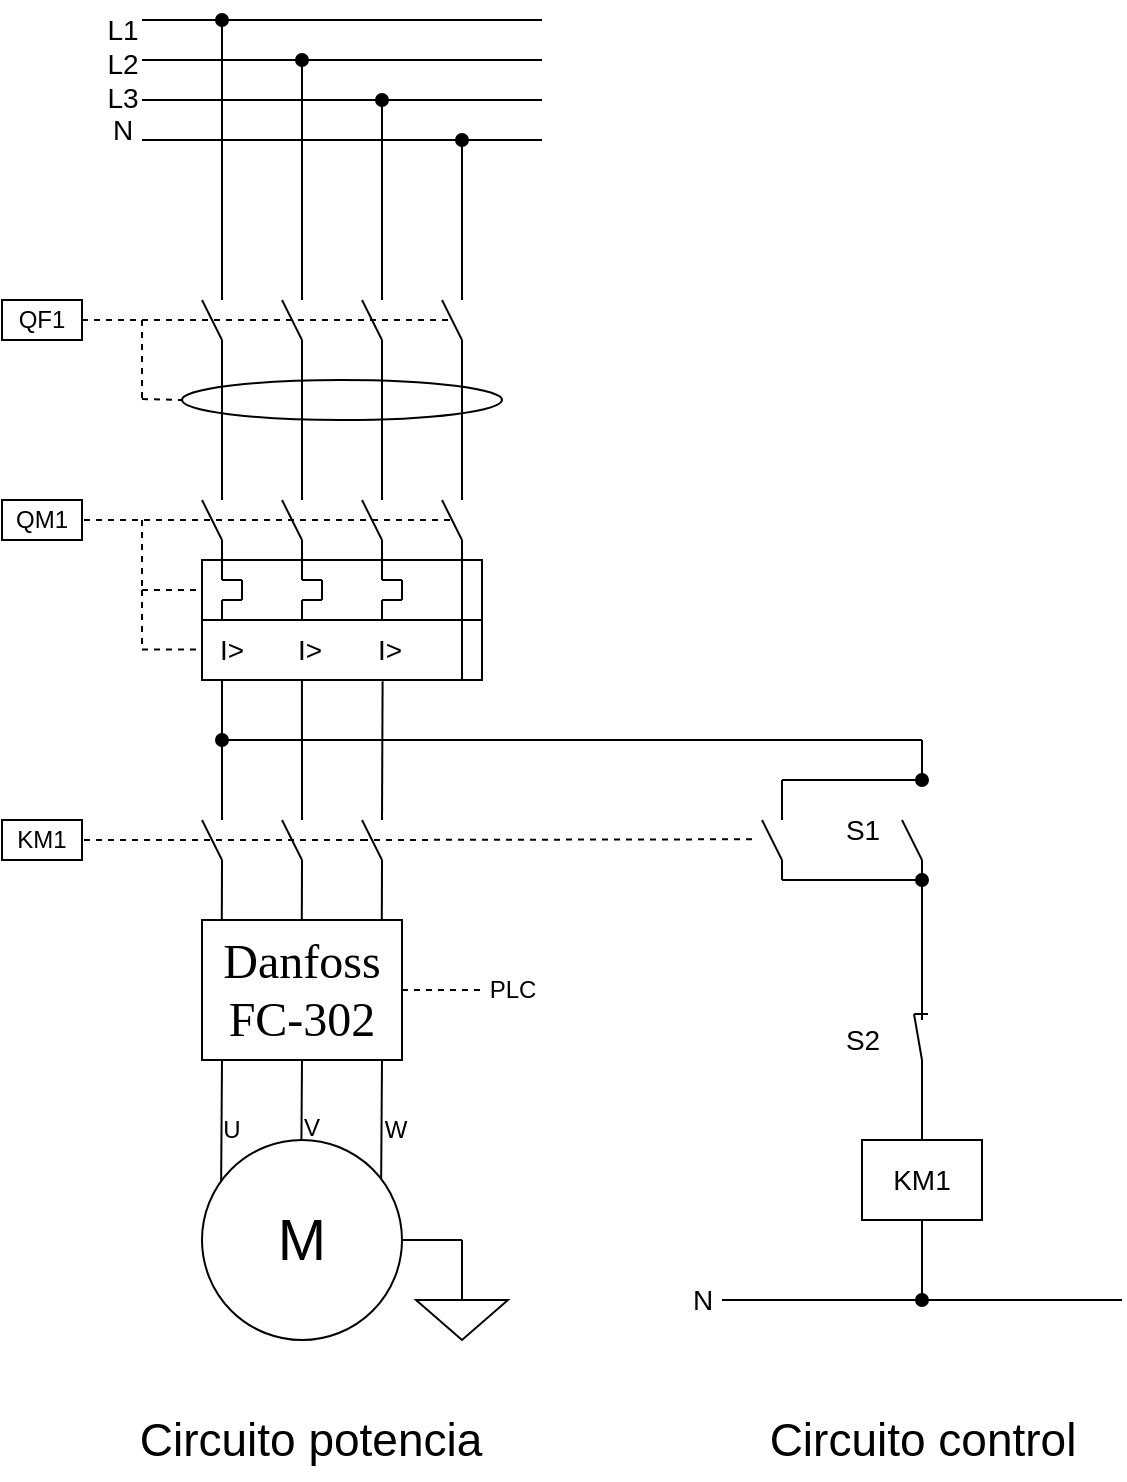 <mxfile version="20.3.0" type="device"><diagram id="zRS_A1t-5XvtUxFfe2f5" name="Page-1"><mxGraphModel dx="1240" dy="790" grid="1" gridSize="10" guides="1" tooltips="1" connect="1" arrows="1" fold="1" page="1" pageScale="1" pageWidth="850" pageHeight="1100" math="0" shadow="0"><root><mxCell id="0"/><mxCell id="1" parent="0"/><mxCell id="shaDq3g1ssLKOtD84Mqa-1" value="" style="endArrow=none;html=1;rounded=0;" parent="1" edge="1"><mxGeometry width="50" height="50" relative="1" as="geometry"><mxPoint x="160" y="40" as="sourcePoint"/><mxPoint x="360" y="40" as="targetPoint"/></mxGeometry></mxCell><mxCell id="shaDq3g1ssLKOtD84Mqa-2" value="" style="endArrow=none;html=1;rounded=0;" parent="1" edge="1"><mxGeometry width="50" height="50" relative="1" as="geometry"><mxPoint x="160" y="60" as="sourcePoint"/><mxPoint x="360" y="60" as="targetPoint"/></mxGeometry></mxCell><mxCell id="shaDq3g1ssLKOtD84Mqa-3" value="" style="endArrow=none;html=1;rounded=0;" parent="1" edge="1"><mxGeometry width="50" height="50" relative="1" as="geometry"><mxPoint x="160" y="80" as="sourcePoint"/><mxPoint x="360" y="80" as="targetPoint"/></mxGeometry></mxCell><mxCell id="shaDq3g1ssLKOtD84Mqa-4" value="&lt;font style=&quot;font-size: 14px;&quot;&gt;L1&lt;br&gt;L2&lt;br&gt;L3&lt;br&gt;N&lt;/font&gt;" style="text;html=1;align=center;verticalAlign=middle;resizable=0;points=[];autosize=1;strokeColor=none;fillColor=none;" parent="1" vertex="1"><mxGeometry x="130" y="30" width="40" height="80" as="geometry"/></mxCell><mxCell id="shaDq3g1ssLKOtD84Mqa-5" value="" style="endArrow=oval;html=1;rounded=0;startArrow=none;startFill=0;endFill=1;" parent="1" edge="1"><mxGeometry width="50" height="50" relative="1" as="geometry"><mxPoint x="200" y="180" as="sourcePoint"/><mxPoint x="200" y="40" as="targetPoint"/></mxGeometry></mxCell><mxCell id="shaDq3g1ssLKOtD84Mqa-6" value="" style="endArrow=oval;html=1;rounded=0;startArrow=none;startFill=0;endFill=1;" parent="1" edge="1"><mxGeometry width="50" height="50" relative="1" as="geometry"><mxPoint x="240" y="180" as="sourcePoint"/><mxPoint x="240" y="60" as="targetPoint"/></mxGeometry></mxCell><mxCell id="shaDq3g1ssLKOtD84Mqa-7" value="" style="endArrow=oval;html=1;rounded=0;startArrow=none;startFill=0;endFill=1;" parent="1" edge="1"><mxGeometry width="50" height="50" relative="1" as="geometry"><mxPoint x="280" y="180" as="sourcePoint"/><mxPoint x="280" y="80" as="targetPoint"/></mxGeometry></mxCell><mxCell id="shaDq3g1ssLKOtD84Mqa-9" value="" style="endArrow=none;html=1;rounded=0;" parent="1" edge="1"><mxGeometry width="50" height="50" relative="1" as="geometry"><mxPoint x="200" y="200" as="sourcePoint"/><mxPoint x="190" y="180" as="targetPoint"/></mxGeometry></mxCell><mxCell id="shaDq3g1ssLKOtD84Mqa-10" value="" style="endArrow=none;html=1;rounded=0;" parent="1" edge="1"><mxGeometry width="50" height="50" relative="1" as="geometry"><mxPoint x="240" y="200" as="sourcePoint"/><mxPoint x="230" y="180" as="targetPoint"/></mxGeometry></mxCell><mxCell id="shaDq3g1ssLKOtD84Mqa-11" value="" style="endArrow=none;html=1;rounded=0;" parent="1" edge="1"><mxGeometry width="50" height="50" relative="1" as="geometry"><mxPoint x="280" y="200" as="sourcePoint"/><mxPoint x="270" y="180" as="targetPoint"/></mxGeometry></mxCell><mxCell id="shaDq3g1ssLKOtD84Mqa-12" value="" style="endArrow=none;html=1;rounded=0;" parent="1" edge="1"><mxGeometry width="50" height="50" relative="1" as="geometry"><mxPoint x="200" y="280" as="sourcePoint"/><mxPoint x="200" y="200" as="targetPoint"/></mxGeometry></mxCell><mxCell id="shaDq3g1ssLKOtD84Mqa-13" value="" style="endArrow=none;html=1;rounded=0;" parent="1" edge="1"><mxGeometry width="50" height="50" relative="1" as="geometry"><mxPoint x="240" y="280" as="sourcePoint"/><mxPoint x="240" y="200" as="targetPoint"/></mxGeometry></mxCell><mxCell id="shaDq3g1ssLKOtD84Mqa-14" value="" style="endArrow=none;html=1;rounded=0;" parent="1" edge="1"><mxGeometry width="50" height="50" relative="1" as="geometry"><mxPoint x="280" y="280" as="sourcePoint"/><mxPoint x="280" y="200" as="targetPoint"/></mxGeometry></mxCell><mxCell id="shaDq3g1ssLKOtD84Mqa-16" value="" style="ellipse;whiteSpace=wrap;html=1;fillColor=none;" parent="1" vertex="1"><mxGeometry x="180" y="220" width="160" height="20" as="geometry"/></mxCell><mxCell id="shaDq3g1ssLKOtD84Mqa-19" value="" style="endArrow=none;dashed=1;html=1;rounded=0;" parent="1" edge="1"><mxGeometry width="50" height="50" relative="1" as="geometry"><mxPoint x="130" y="190" as="sourcePoint"/><mxPoint x="313" y="190" as="targetPoint"/></mxGeometry></mxCell><mxCell id="shaDq3g1ssLKOtD84Mqa-20" value="" style="endArrow=none;dashed=1;html=1;rounded=0;" parent="1" edge="1"><mxGeometry width="50" height="50" relative="1" as="geometry"><mxPoint x="160" y="190" as="sourcePoint"/><mxPoint x="160" y="230" as="targetPoint"/></mxGeometry></mxCell><mxCell id="shaDq3g1ssLKOtD84Mqa-21" value="" style="endArrow=none;dashed=1;html=1;rounded=0;" parent="1" edge="1"><mxGeometry width="50" height="50" relative="1" as="geometry"><mxPoint x="160" y="229.5" as="sourcePoint"/><mxPoint x="180" y="230" as="targetPoint"/></mxGeometry></mxCell><mxCell id="shaDq3g1ssLKOtD84Mqa-23" value="QF1" style="rounded=0;whiteSpace=wrap;html=1;fillColor=none;" parent="1" vertex="1"><mxGeometry x="90" y="180" width="40" height="20" as="geometry"/></mxCell><mxCell id="shaDq3g1ssLKOtD84Mqa-25" value="" style="endArrow=none;html=1;rounded=0;" parent="1" edge="1"><mxGeometry width="50" height="50" relative="1" as="geometry"><mxPoint x="160" y="100" as="sourcePoint"/><mxPoint x="360" y="100" as="targetPoint"/></mxGeometry></mxCell><mxCell id="shaDq3g1ssLKOtD84Mqa-26" value="" style="endArrow=oval;html=1;rounded=0;startArrow=none;startFill=0;endFill=1;" parent="1" edge="1"><mxGeometry width="50" height="50" relative="1" as="geometry"><mxPoint x="320" y="180" as="sourcePoint"/><mxPoint x="320" y="100" as="targetPoint"/></mxGeometry></mxCell><mxCell id="shaDq3g1ssLKOtD84Mqa-27" value="" style="endArrow=none;html=1;rounded=0;" parent="1" edge="1"><mxGeometry width="50" height="50" relative="1" as="geometry"><mxPoint x="320" y="200" as="sourcePoint"/><mxPoint x="310" y="180" as="targetPoint"/></mxGeometry></mxCell><mxCell id="shaDq3g1ssLKOtD84Mqa-28" value="" style="endArrow=none;html=1;rounded=0;" parent="1" edge="1"><mxGeometry width="50" height="50" relative="1" as="geometry"><mxPoint x="320" y="280" as="sourcePoint"/><mxPoint x="320" y="200" as="targetPoint"/></mxGeometry></mxCell><mxCell id="shaDq3g1ssLKOtD84Mqa-29" value="" style="endArrow=none;html=1;rounded=0;endFill=0;startArrow=oval;startFill=1;" parent="1" edge="1"><mxGeometry width="50" height="50" relative="1" as="geometry"><mxPoint x="200" y="400" as="sourcePoint"/><mxPoint x="550" y="400" as="targetPoint"/></mxGeometry></mxCell><mxCell id="shaDq3g1ssLKOtD84Mqa-31" value="" style="endArrow=none;html=1;rounded=0;" parent="1" edge="1"><mxGeometry width="50" height="50" relative="1" as="geometry"><mxPoint x="450" y="680" as="sourcePoint"/><mxPoint x="650" y="680" as="targetPoint"/></mxGeometry></mxCell><mxCell id="shaDq3g1ssLKOtD84Mqa-32" value="N" style="text;html=1;align=center;verticalAlign=middle;resizable=0;points=[];autosize=1;strokeColor=none;fillColor=none;fontSize=14;" parent="1" vertex="1"><mxGeometry x="425" y="665" width="30" height="30" as="geometry"/></mxCell><mxCell id="shaDq3g1ssLKOtD84Mqa-33" value="" style="endArrow=none;html=1;rounded=0;startArrow=none;startFill=0;endFill=0;" parent="1" edge="1"><mxGeometry width="50" height="50" relative="1" as="geometry"><mxPoint x="550" y="413" as="sourcePoint"/><mxPoint x="550" y="400" as="targetPoint"/></mxGeometry></mxCell><mxCell id="shaDq3g1ssLKOtD84Mqa-34" value="" style="endArrow=none;html=1;rounded=0;" parent="1" edge="1"><mxGeometry width="50" height="50" relative="1" as="geometry"><mxPoint x="550" y="560" as="sourcePoint"/><mxPoint x="546" y="537" as="targetPoint"/></mxGeometry></mxCell><mxCell id="shaDq3g1ssLKOtD84Mqa-35" value="" style="endArrow=none;html=1;rounded=0;exitX=0.5;exitY=0;exitDx=0;exitDy=0;" parent="1" source="shaDq3g1ssLKOtD84Mqa-38" edge="1"><mxGeometry width="50" height="50" relative="1" as="geometry"><mxPoint x="550" y="410" as="sourcePoint"/><mxPoint x="550" y="560" as="targetPoint"/></mxGeometry></mxCell><mxCell id="shaDq3g1ssLKOtD84Mqa-38" value="KM1" style="rounded=0;whiteSpace=wrap;html=1;fontSize=14;fillColor=none;" parent="1" vertex="1"><mxGeometry x="520" y="600" width="60" height="40" as="geometry"/></mxCell><mxCell id="shaDq3g1ssLKOtD84Mqa-39" value="" style="endArrow=none;html=1;rounded=0;startArrow=oval;startFill=1;" parent="1" edge="1"><mxGeometry width="50" height="50" relative="1" as="geometry"><mxPoint x="550" y="680" as="sourcePoint"/><mxPoint x="550" y="640" as="targetPoint"/></mxGeometry></mxCell><mxCell id="shaDq3g1ssLKOtD84Mqa-40" value="S2" style="text;html=1;align=center;verticalAlign=middle;resizable=0;points=[];autosize=1;strokeColor=none;fillColor=none;fontSize=14;" parent="1" vertex="1"><mxGeometry x="500" y="535" width="40" height="30" as="geometry"/></mxCell><mxCell id="shaDq3g1ssLKOtD84Mqa-41" value="" style="endArrow=none;html=1;rounded=0;" parent="1" edge="1"><mxGeometry width="50" height="50" relative="1" as="geometry"><mxPoint x="200" y="300" as="sourcePoint"/><mxPoint x="190" y="280" as="targetPoint"/></mxGeometry></mxCell><mxCell id="shaDq3g1ssLKOtD84Mqa-42" value="" style="endArrow=none;html=1;rounded=0;" parent="1" edge="1"><mxGeometry width="50" height="50" relative="1" as="geometry"><mxPoint x="240" y="300" as="sourcePoint"/><mxPoint x="230" y="280" as="targetPoint"/></mxGeometry></mxCell><mxCell id="shaDq3g1ssLKOtD84Mqa-43" value="" style="endArrow=none;html=1;rounded=0;" parent="1" edge="1"><mxGeometry width="50" height="50" relative="1" as="geometry"><mxPoint x="280" y="300" as="sourcePoint"/><mxPoint x="270" y="280" as="targetPoint"/></mxGeometry></mxCell><mxCell id="shaDq3g1ssLKOtD84Mqa-44" value="" style="endArrow=none;html=1;rounded=0;" parent="1" edge="1"><mxGeometry width="50" height="50" relative="1" as="geometry"><mxPoint x="320" y="300" as="sourcePoint"/><mxPoint x="310" y="280" as="targetPoint"/></mxGeometry></mxCell><mxCell id="shaDq3g1ssLKOtD84Mqa-45" value="" style="rounded=0;whiteSpace=wrap;html=1;fontSize=14;fillColor=none;" parent="1" vertex="1"><mxGeometry x="190" y="310" width="140" height="30" as="geometry"/></mxCell><mxCell id="shaDq3g1ssLKOtD84Mqa-47" value="" style="rounded=0;whiteSpace=wrap;html=1;fontSize=14;fillColor=none;points=[[0,0,0,0,0],[0,0.23,0,0,0],[0,0.5,0,0,0],[0,0.77,0,0,0],[0.1,0.43,0,0,0],[0.25,0,0,0,0],[0.25,0.5,0,0,0],[0.5,0,0,0,0],[0.51,0.43,0,0,0],[0.75,0,0,0,0],[0.75,0.43,0,0,0],[0.89,0.43,0,0,0],[1,0,0,0,0],[1,0.27,0,0,0],[1,0.5,0,0,0],[1,0.77,0,0,0]];" parent="1" vertex="1"><mxGeometry x="190" y="340" width="140" height="30" as="geometry"/></mxCell><mxCell id="shaDq3g1ssLKOtD84Mqa-48" value="" style="endArrow=none;html=1;rounded=0;" parent="1" edge="1"><mxGeometry width="50" height="50" relative="1" as="geometry"><mxPoint x="200" y="310" as="sourcePoint"/><mxPoint x="200" y="300" as="targetPoint"/></mxGeometry></mxCell><mxCell id="shaDq3g1ssLKOtD84Mqa-49" value="" style="endArrow=none;html=1;rounded=0;" parent="1" edge="1"><mxGeometry width="50" height="50" relative="1" as="geometry"><mxPoint x="240" y="310" as="sourcePoint"/><mxPoint x="240" y="300" as="targetPoint"/></mxGeometry></mxCell><mxCell id="shaDq3g1ssLKOtD84Mqa-50" value="" style="endArrow=none;html=1;rounded=0;" parent="1" edge="1"><mxGeometry width="50" height="50" relative="1" as="geometry"><mxPoint x="280" y="310" as="sourcePoint"/><mxPoint x="280" y="300" as="targetPoint"/></mxGeometry></mxCell><mxCell id="shaDq3g1ssLKOtD84Mqa-51" value="" style="endArrow=none;html=1;rounded=0;" parent="1" edge="1"><mxGeometry width="50" height="50" relative="1" as="geometry"><mxPoint x="320" y="310" as="sourcePoint"/><mxPoint x="320" y="300" as="targetPoint"/></mxGeometry></mxCell><mxCell id="shaDq3g1ssLKOtD84Mqa-53" value="" style="endArrow=none;html=1;rounded=0;" parent="1" edge="1"><mxGeometry width="50" height="50" relative="1" as="geometry"><mxPoint x="200" y="320" as="sourcePoint"/><mxPoint x="200" y="310" as="targetPoint"/></mxGeometry></mxCell><mxCell id="shaDq3g1ssLKOtD84Mqa-54" value="" style="endArrow=none;html=1;rounded=0;" parent="1" edge="1"><mxGeometry width="50" height="50" relative="1" as="geometry"><mxPoint x="200" y="340" as="sourcePoint"/><mxPoint x="200" y="330" as="targetPoint"/></mxGeometry></mxCell><mxCell id="shaDq3g1ssLKOtD84Mqa-55" value="" style="endArrow=none;html=1;rounded=0;" parent="1" edge="1"><mxGeometry width="50" height="50" relative="1" as="geometry"><mxPoint x="210" y="330" as="sourcePoint"/><mxPoint x="210" y="320" as="targetPoint"/></mxGeometry></mxCell><mxCell id="shaDq3g1ssLKOtD84Mqa-56" value="" style="endArrow=none;html=1;rounded=0;" parent="1" edge="1"><mxGeometry width="50" height="50" relative="1" as="geometry"><mxPoint x="210" y="320" as="sourcePoint"/><mxPoint x="200" y="320" as="targetPoint"/></mxGeometry></mxCell><mxCell id="shaDq3g1ssLKOtD84Mqa-57" value="" style="endArrow=none;html=1;rounded=0;" parent="1" edge="1"><mxGeometry width="50" height="50" relative="1" as="geometry"><mxPoint x="210" y="330" as="sourcePoint"/><mxPoint x="200" y="330" as="targetPoint"/></mxGeometry></mxCell><mxCell id="shaDq3g1ssLKOtD84Mqa-58" value="" style="endArrow=none;html=1;rounded=0;" parent="1" edge="1"><mxGeometry width="50" height="50" relative="1" as="geometry"><mxPoint x="240" y="320" as="sourcePoint"/><mxPoint x="240" y="310" as="targetPoint"/></mxGeometry></mxCell><mxCell id="shaDq3g1ssLKOtD84Mqa-59" value="" style="endArrow=none;html=1;rounded=0;" parent="1" edge="1"><mxGeometry width="50" height="50" relative="1" as="geometry"><mxPoint x="240" y="340" as="sourcePoint"/><mxPoint x="240" y="330" as="targetPoint"/></mxGeometry></mxCell><mxCell id="shaDq3g1ssLKOtD84Mqa-60" value="" style="endArrow=none;html=1;rounded=0;" parent="1" edge="1"><mxGeometry width="50" height="50" relative="1" as="geometry"><mxPoint x="250" y="330" as="sourcePoint"/><mxPoint x="250" y="320" as="targetPoint"/></mxGeometry></mxCell><mxCell id="shaDq3g1ssLKOtD84Mqa-61" value="" style="endArrow=none;html=1;rounded=0;" parent="1" edge="1"><mxGeometry width="50" height="50" relative="1" as="geometry"><mxPoint x="250" y="320" as="sourcePoint"/><mxPoint x="240" y="320" as="targetPoint"/></mxGeometry></mxCell><mxCell id="shaDq3g1ssLKOtD84Mqa-62" value="" style="endArrow=none;html=1;rounded=0;" parent="1" edge="1"><mxGeometry width="50" height="50" relative="1" as="geometry"><mxPoint x="250" y="330" as="sourcePoint"/><mxPoint x="240" y="330" as="targetPoint"/></mxGeometry></mxCell><mxCell id="shaDq3g1ssLKOtD84Mqa-63" value="" style="endArrow=none;html=1;rounded=0;" parent="1" edge="1"><mxGeometry width="50" height="50" relative="1" as="geometry"><mxPoint x="280" y="320" as="sourcePoint"/><mxPoint x="280" y="310" as="targetPoint"/></mxGeometry></mxCell><mxCell id="shaDq3g1ssLKOtD84Mqa-64" value="" style="endArrow=none;html=1;rounded=0;" parent="1" edge="1"><mxGeometry width="50" height="50" relative="1" as="geometry"><mxPoint x="280" y="340" as="sourcePoint"/><mxPoint x="280" y="330" as="targetPoint"/></mxGeometry></mxCell><mxCell id="shaDq3g1ssLKOtD84Mqa-65" value="" style="endArrow=none;html=1;rounded=0;" parent="1" edge="1"><mxGeometry width="50" height="50" relative="1" as="geometry"><mxPoint x="290" y="330" as="sourcePoint"/><mxPoint x="290" y="320" as="targetPoint"/></mxGeometry></mxCell><mxCell id="shaDq3g1ssLKOtD84Mqa-66" value="" style="endArrow=none;html=1;rounded=0;" parent="1" edge="1"><mxGeometry width="50" height="50" relative="1" as="geometry"><mxPoint x="290" y="320" as="sourcePoint"/><mxPoint x="280" y="320" as="targetPoint"/></mxGeometry></mxCell><mxCell id="shaDq3g1ssLKOtD84Mqa-67" value="" style="endArrow=none;html=1;rounded=0;" parent="1" edge="1"><mxGeometry width="50" height="50" relative="1" as="geometry"><mxPoint x="290" y="330" as="sourcePoint"/><mxPoint x="280" y="330" as="targetPoint"/></mxGeometry></mxCell><mxCell id="shaDq3g1ssLKOtD84Mqa-68" value="I&amp;gt;" style="text;html=1;strokeColor=none;fillColor=none;align=center;verticalAlign=middle;whiteSpace=wrap;rounded=0;fontSize=14;" parent="1" vertex="1"><mxGeometry x="175" y="345" width="60" height="20" as="geometry"/></mxCell><mxCell id="shaDq3g1ssLKOtD84Mqa-69" value="I&amp;gt;" style="text;html=1;strokeColor=none;fillColor=none;align=center;verticalAlign=middle;whiteSpace=wrap;rounded=0;fontSize=14;" parent="1" vertex="1"><mxGeometry x="214" y="345" width="60" height="20" as="geometry"/></mxCell><mxCell id="shaDq3g1ssLKOtD84Mqa-70" value="I&amp;gt;" style="text;html=1;strokeColor=none;fillColor=none;align=center;verticalAlign=middle;whiteSpace=wrap;rounded=0;fontSize=14;" parent="1" vertex="1"><mxGeometry x="254" y="345" width="60" height="20" as="geometry"/></mxCell><mxCell id="shaDq3g1ssLKOtD84Mqa-71" value="" style="endArrow=none;html=1;rounded=0;" parent="1" edge="1"><mxGeometry width="50" height="50" relative="1" as="geometry"><mxPoint x="320" y="370" as="sourcePoint"/><mxPoint x="320" y="310" as="targetPoint"/></mxGeometry></mxCell><mxCell id="shaDq3g1ssLKOtD84Mqa-72" value="" style="endArrow=none;html=1;rounded=0;" parent="1" edge="1"><mxGeometry width="50" height="50" relative="1" as="geometry"><mxPoint x="200" y="440" as="sourcePoint"/><mxPoint x="200" y="370" as="targetPoint"/></mxGeometry></mxCell><mxCell id="shaDq3g1ssLKOtD84Mqa-74" value="" style="endArrow=none;html=1;rounded=0;entryX=0.357;entryY=1;entryDx=0;entryDy=0;entryPerimeter=0;" parent="1" target="shaDq3g1ssLKOtD84Mqa-47" edge="1"><mxGeometry width="50" height="50" relative="1" as="geometry"><mxPoint x="240" y="440" as="sourcePoint"/><mxPoint x="240" y="380" as="targetPoint"/></mxGeometry></mxCell><mxCell id="shaDq3g1ssLKOtD84Mqa-75" value="" style="endArrow=none;html=1;rounded=0;entryX=0.645;entryY=1.022;entryDx=0;entryDy=0;entryPerimeter=0;" parent="1" target="shaDq3g1ssLKOtD84Mqa-47" edge="1"><mxGeometry width="50" height="50" relative="1" as="geometry"><mxPoint x="280" y="440" as="sourcePoint"/><mxPoint x="283.83" y="380" as="targetPoint"/></mxGeometry></mxCell><mxCell id="shaDq3g1ssLKOtD84Mqa-77" value="" style="endArrow=none;dashed=1;html=1;rounded=0;" parent="1" edge="1"><mxGeometry width="50" height="50" relative="1" as="geometry"><mxPoint x="131" y="290" as="sourcePoint"/><mxPoint x="314" y="290" as="targetPoint"/></mxGeometry></mxCell><mxCell id="shaDq3g1ssLKOtD84Mqa-78" value="QM1" style="rounded=0;whiteSpace=wrap;html=1;fillColor=none;" parent="1" vertex="1"><mxGeometry x="90" y="280" width="40" height="20" as="geometry"/></mxCell><mxCell id="shaDq3g1ssLKOtD84Mqa-79" value="" style="endArrow=none;dashed=1;html=1;rounded=0;" parent="1" edge="1"><mxGeometry width="50" height="50" relative="1" as="geometry"><mxPoint x="160" y="290" as="sourcePoint"/><mxPoint x="160" y="325" as="targetPoint"/></mxGeometry></mxCell><mxCell id="shaDq3g1ssLKOtD84Mqa-80" value="" style="endArrow=none;dashed=1;html=1;rounded=0;entryX=0;entryY=0.5;entryDx=0;entryDy=0;" parent="1" target="shaDq3g1ssLKOtD84Mqa-45" edge="1"><mxGeometry width="50" height="50" relative="1" as="geometry"><mxPoint x="160" y="325" as="sourcePoint"/><mxPoint x="180" y="330" as="targetPoint"/></mxGeometry></mxCell><mxCell id="shaDq3g1ssLKOtD84Mqa-81" value="" style="endArrow=none;dashed=1;html=1;rounded=0;" parent="1" edge="1"><mxGeometry width="50" height="50" relative="1" as="geometry"><mxPoint x="160" y="325" as="sourcePoint"/><mxPoint x="160" y="355" as="targetPoint"/></mxGeometry></mxCell><mxCell id="shaDq3g1ssLKOtD84Mqa-82" value="" style="endArrow=none;dashed=1;html=1;rounded=0;entryX=0;entryY=0.5;entryDx=0;entryDy=0;" parent="1" edge="1"><mxGeometry width="50" height="50" relative="1" as="geometry"><mxPoint x="160" y="354.71" as="sourcePoint"/><mxPoint x="190" y="354.71" as="targetPoint"/></mxGeometry></mxCell><mxCell id="shaDq3g1ssLKOtD84Mqa-83" value="" style="endArrow=none;html=1;rounded=0;" parent="1" edge="1"><mxGeometry width="50" height="50" relative="1" as="geometry"><mxPoint x="200" y="460" as="sourcePoint"/><mxPoint x="190" y="440" as="targetPoint"/></mxGeometry></mxCell><mxCell id="shaDq3g1ssLKOtD84Mqa-84" value="" style="endArrow=none;html=1;rounded=0;" parent="1" edge="1"><mxGeometry width="50" height="50" relative="1" as="geometry"><mxPoint x="240" y="460" as="sourcePoint"/><mxPoint x="230" y="440" as="targetPoint"/></mxGeometry></mxCell><mxCell id="shaDq3g1ssLKOtD84Mqa-85" value="" style="endArrow=none;html=1;rounded=0;" parent="1" edge="1"><mxGeometry width="50" height="50" relative="1" as="geometry"><mxPoint x="280" y="460" as="sourcePoint"/><mxPoint x="270" y="440" as="targetPoint"/></mxGeometry></mxCell><mxCell id="shaDq3g1ssLKOtD84Mqa-87" value="" style="endArrow=none;html=1;rounded=0;" parent="1" edge="1"><mxGeometry width="50" height="50" relative="1" as="geometry"><mxPoint x="199.5" y="630" as="sourcePoint"/><mxPoint x="200" y="560" as="targetPoint"/></mxGeometry></mxCell><mxCell id="shaDq3g1ssLKOtD84Mqa-88" value="" style="endArrow=none;html=1;rounded=0;" parent="1" edge="1"><mxGeometry width="50" height="50" relative="1" as="geometry"><mxPoint x="239.5" y="630" as="sourcePoint"/><mxPoint x="240" y="560" as="targetPoint"/></mxGeometry></mxCell><mxCell id="shaDq3g1ssLKOtD84Mqa-89" value="" style="endArrow=none;html=1;rounded=0;" parent="1" edge="1"><mxGeometry width="50" height="50" relative="1" as="geometry"><mxPoint x="279.5" y="630" as="sourcePoint"/><mxPoint x="280" y="560" as="targetPoint"/></mxGeometry></mxCell><mxCell id="shaDq3g1ssLKOtD84Mqa-91" value="" style="endArrow=none;dashed=1;html=1;rounded=0;" parent="1" edge="1"><mxGeometry width="50" height="50" relative="1" as="geometry"><mxPoint x="131" y="450" as="sourcePoint"/><mxPoint x="274" y="450" as="targetPoint"/></mxGeometry></mxCell><mxCell id="shaDq3g1ssLKOtD84Mqa-92" value="KM1" style="rounded=0;whiteSpace=wrap;html=1;fillColor=none;" parent="1" vertex="1"><mxGeometry x="90" y="440" width="40" height="20" as="geometry"/></mxCell><mxCell id="shaDq3g1ssLKOtD84Mqa-93" value="&lt;font style=&quot;font-size: 29px;&quot;&gt;M&lt;/font&gt;" style="ellipse;whiteSpace=wrap;html=1;aspect=fixed;fontSize=14;fillColor=default;" parent="1" vertex="1"><mxGeometry x="190" y="600" width="100" height="100" as="geometry"/></mxCell><mxCell id="shaDq3g1ssLKOtD84Mqa-97" value="U" style="text;html=1;strokeColor=none;fillColor=none;align=center;verticalAlign=middle;whiteSpace=wrap;rounded=0;fontSize=12;" parent="1" vertex="1"><mxGeometry x="175" y="580" width="60" height="30" as="geometry"/></mxCell><mxCell id="shaDq3g1ssLKOtD84Mqa-98" value="V" style="text;html=1;strokeColor=none;fillColor=none;align=center;verticalAlign=middle;whiteSpace=wrap;rounded=0;fontSize=12;" parent="1" vertex="1"><mxGeometry x="215" y="579" width="60" height="30" as="geometry"/></mxCell><mxCell id="shaDq3g1ssLKOtD84Mqa-99" value="W" style="text;html=1;strokeColor=none;fillColor=none;align=center;verticalAlign=middle;whiteSpace=wrap;rounded=0;fontSize=12;" parent="1" vertex="1"><mxGeometry x="257" y="580" width="60" height="30" as="geometry"/></mxCell><mxCell id="shaDq3g1ssLKOtD84Mqa-100" value="" style="endArrow=none;html=1;rounded=0;entryX=1;entryY=0.5;entryDx=0;entryDy=0;" parent="1" target="shaDq3g1ssLKOtD84Mqa-93" edge="1"><mxGeometry width="50" height="50" relative="1" as="geometry"><mxPoint x="320" y="650" as="sourcePoint"/><mxPoint x="350.3" y="615.0" as="targetPoint"/></mxGeometry></mxCell><mxCell id="shaDq3g1ssLKOtD84Mqa-101" value="" style="endArrow=none;html=1;rounded=0;" parent="1" edge="1"><mxGeometry width="50" height="50" relative="1" as="geometry"><mxPoint x="320" y="650" as="sourcePoint"/><mxPoint x="320" y="670" as="targetPoint"/></mxGeometry></mxCell><mxCell id="shaDq3g1ssLKOtD84Mqa-102" value="" style="pointerEvents=1;verticalLabelPosition=bottom;shadow=0;dashed=0;align=center;html=1;verticalAlign=top;shape=mxgraph.electrical.signal_sources.signal_ground;fontSize=12;fillColor=default;" parent="1" vertex="1"><mxGeometry x="297" y="670" width="46" height="30" as="geometry"/></mxCell><mxCell id="shaDq3g1ssLKOtD84Mqa-103" value="&lt;span id=&quot;docs-internal-guid-ce2e1410-7fff-7f7c-b4bb-3bb71641c65c&quot; style=&quot;font-size: 18pt; font-family: &amp;quot;Old Standard TT&amp;quot;, serif; background-color: transparent; font-variant-numeric: normal; font-variant-east-asian: normal; vertical-align: baseline;&quot;&gt;Danfoss FC-302&lt;/span&gt;" style="rounded=0;whiteSpace=wrap;html=1;fontSize=12;fillColor=default;" parent="1" vertex="1"><mxGeometry x="190" y="490" width="100" height="70" as="geometry"/></mxCell><mxCell id="shaDq3g1ssLKOtD84Mqa-104" value="" style="endArrow=none;html=1;rounded=0;fontSize=12;exitX=0.099;exitY=-0.003;exitDx=0;exitDy=0;exitPerimeter=0;" parent="1" source="shaDq3g1ssLKOtD84Mqa-103" edge="1"><mxGeometry width="50" height="50" relative="1" as="geometry"><mxPoint x="230" y="500" as="sourcePoint"/><mxPoint x="200" y="460" as="targetPoint"/></mxGeometry></mxCell><mxCell id="shaDq3g1ssLKOtD84Mqa-105" value="" style="endArrow=none;html=1;rounded=0;fontSize=12;exitX=0.099;exitY=-0.003;exitDx=0;exitDy=0;exitPerimeter=0;" parent="1" edge="1"><mxGeometry width="50" height="50" relative="1" as="geometry"><mxPoint x="239.9" y="489.79" as="sourcePoint"/><mxPoint x="240" y="460" as="targetPoint"/></mxGeometry></mxCell><mxCell id="shaDq3g1ssLKOtD84Mqa-106" value="" style="endArrow=none;html=1;rounded=0;fontSize=12;exitX=0.099;exitY=-0.003;exitDx=0;exitDy=0;exitPerimeter=0;" parent="1" edge="1"><mxGeometry width="50" height="50" relative="1" as="geometry"><mxPoint x="279.9" y="489.79" as="sourcePoint"/><mxPoint x="280" y="460" as="targetPoint"/></mxGeometry></mxCell><mxCell id="shaDq3g1ssLKOtD84Mqa-107" value="&lt;font style=&quot;font-size: 23px;&quot;&gt;Circuito potencia&lt;/font&gt;" style="text;html=1;align=center;verticalAlign=middle;resizable=0;points=[];autosize=1;strokeColor=none;fillColor=none;fontSize=12;" parent="1" vertex="1"><mxGeometry x="149" y="730" width="190" height="40" as="geometry"/></mxCell><mxCell id="shaDq3g1ssLKOtD84Mqa-108" value="&lt;font style=&quot;font-size: 23px;&quot;&gt;Circuito control&lt;/font&gt;" style="text;html=1;align=center;verticalAlign=middle;resizable=0;points=[];autosize=1;strokeColor=none;fillColor=none;fontSize=12;" parent="1" vertex="1"><mxGeometry x="460" y="730" width="180" height="40" as="geometry"/></mxCell><mxCell id="B-0nLE1DkROnhEJEls7U-1" value="" style="endArrow=none;html=1;rounded=0;" edge="1" parent="1"><mxGeometry width="50" height="50" relative="1" as="geometry"><mxPoint x="550" y="460" as="sourcePoint"/><mxPoint x="540" y="440" as="targetPoint"/></mxGeometry></mxCell><mxCell id="B-0nLE1DkROnhEJEls7U-2" value="" style="endArrow=none;html=1;rounded=0;endFill=0;" edge="1" parent="1"><mxGeometry width="50" height="50" relative="1" as="geometry"><mxPoint x="553" y="537" as="sourcePoint"/><mxPoint x="546" y="537" as="targetPoint"/></mxGeometry></mxCell><mxCell id="B-0nLE1DkROnhEJEls7U-3" value="" style="endArrow=none;html=1;rounded=0;" edge="1" parent="1"><mxGeometry width="50" height="50" relative="1" as="geometry"><mxPoint x="550" y="540" as="sourcePoint"/><mxPoint x="550" y="460" as="targetPoint"/></mxGeometry></mxCell><mxCell id="B-0nLE1DkROnhEJEls7U-4" value="" style="endArrow=none;html=1;rounded=0;" edge="1" parent="1"><mxGeometry width="50" height="50" relative="1" as="geometry"><mxPoint x="550" y="420" as="sourcePoint"/><mxPoint x="550" y="410" as="targetPoint"/></mxGeometry></mxCell><mxCell id="B-0nLE1DkROnhEJEls7U-5" value="S1" style="text;html=1;align=center;verticalAlign=middle;resizable=0;points=[];autosize=1;strokeColor=none;fillColor=none;fontSize=14;" vertex="1" parent="1"><mxGeometry x="500" y="430" width="40" height="30" as="geometry"/></mxCell><mxCell id="B-0nLE1DkROnhEJEls7U-6" value="" style="endArrow=none;html=1;rounded=0;" edge="1" parent="1"><mxGeometry width="50" height="50" relative="1" as="geometry"><mxPoint x="480.0" y="460.0" as="sourcePoint"/><mxPoint x="470.0" y="440" as="targetPoint"/></mxGeometry></mxCell><mxCell id="B-0nLE1DkROnhEJEls7U-7" value="" style="endArrow=none;dashed=1;html=1;rounded=0;" edge="1" parent="1"><mxGeometry width="50" height="50" relative="1" as="geometry"><mxPoint x="270" y="450" as="sourcePoint"/><mxPoint x="468" y="449.63" as="targetPoint"/></mxGeometry></mxCell><mxCell id="B-0nLE1DkROnhEJEls7U-9" value="" style="endArrow=none;html=1;rounded=0;" edge="1" parent="1"><mxGeometry width="50" height="50" relative="1" as="geometry"><mxPoint x="480" y="470" as="sourcePoint"/><mxPoint x="480" y="460" as="targetPoint"/></mxGeometry></mxCell><mxCell id="B-0nLE1DkROnhEJEls7U-10" value="" style="endArrow=none;html=1;rounded=0;endFill=0;startArrow=oval;startFill=1;" edge="1" parent="1"><mxGeometry width="50" height="50" relative="1" as="geometry"><mxPoint x="550" y="470" as="sourcePoint"/><mxPoint x="480" y="470" as="targetPoint"/></mxGeometry></mxCell><mxCell id="B-0nLE1DkROnhEJEls7U-11" value="" style="endArrow=none;html=1;rounded=0;endFill=0;startArrow=oval;startFill=1;" edge="1" parent="1"><mxGeometry width="50" height="50" relative="1" as="geometry"><mxPoint x="550" y="420" as="sourcePoint"/><mxPoint x="480" y="420" as="targetPoint"/></mxGeometry></mxCell><mxCell id="B-0nLE1DkROnhEJEls7U-12" value="" style="endArrow=none;html=1;rounded=0;" edge="1" parent="1"><mxGeometry width="50" height="50" relative="1" as="geometry"><mxPoint x="480" y="440" as="sourcePoint"/><mxPoint x="480" y="420" as="targetPoint"/></mxGeometry></mxCell><mxCell id="B-0nLE1DkROnhEJEls7U-43" value="" style="endArrow=none;dashed=1;html=1;rounded=0;" edge="1" parent="1"><mxGeometry width="50" height="50" relative="1" as="geometry"><mxPoint x="290" y="524.95" as="sourcePoint"/><mxPoint x="330" y="525" as="targetPoint"/></mxGeometry></mxCell><mxCell id="B-0nLE1DkROnhEJEls7U-44" value="PLC" style="text;html=1;align=center;verticalAlign=middle;resizable=0;points=[];autosize=1;strokeColor=none;fillColor=none;" vertex="1" parent="1"><mxGeometry x="320" y="510" width="50" height="30" as="geometry"/></mxCell></root></mxGraphModel></diagram></mxfile>